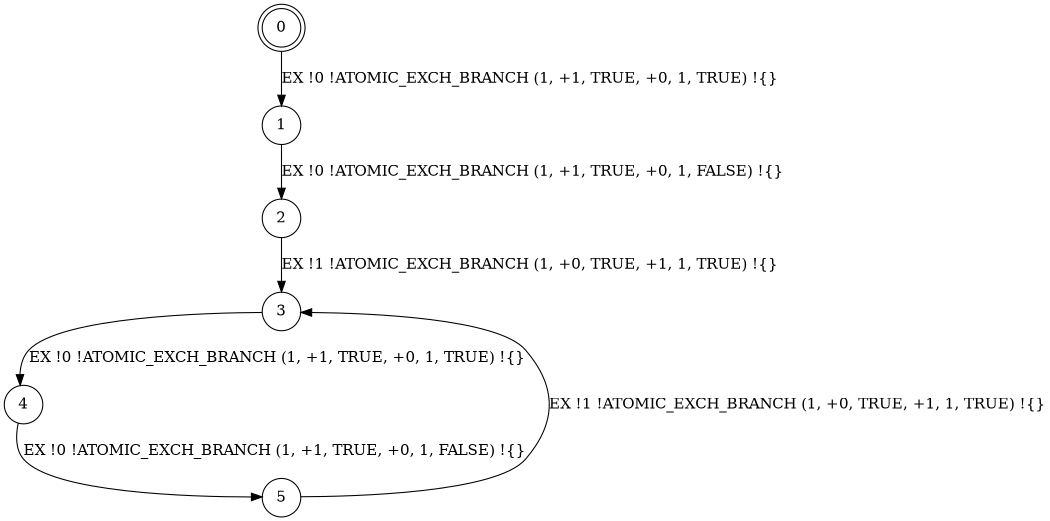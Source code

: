 digraph BCG {
size = "7, 10.5";
center = TRUE;
node [shape = circle];
0 [peripheries = 2];
0 -> 1 [label = "EX !0 !ATOMIC_EXCH_BRANCH (1, +1, TRUE, +0, 1, TRUE) !{}"];
1 -> 2 [label = "EX !0 !ATOMIC_EXCH_BRANCH (1, +1, TRUE, +0, 1, FALSE) !{}"];
2 -> 3 [label = "EX !1 !ATOMIC_EXCH_BRANCH (1, +0, TRUE, +1, 1, TRUE) !{}"];
3 -> 4 [label = "EX !0 !ATOMIC_EXCH_BRANCH (1, +1, TRUE, +0, 1, TRUE) !{}"];
4 -> 5 [label = "EX !0 !ATOMIC_EXCH_BRANCH (1, +1, TRUE, +0, 1, FALSE) !{}"];
5 -> 3 [label = "EX !1 !ATOMIC_EXCH_BRANCH (1, +0, TRUE, +1, 1, TRUE) !{}"];
}
